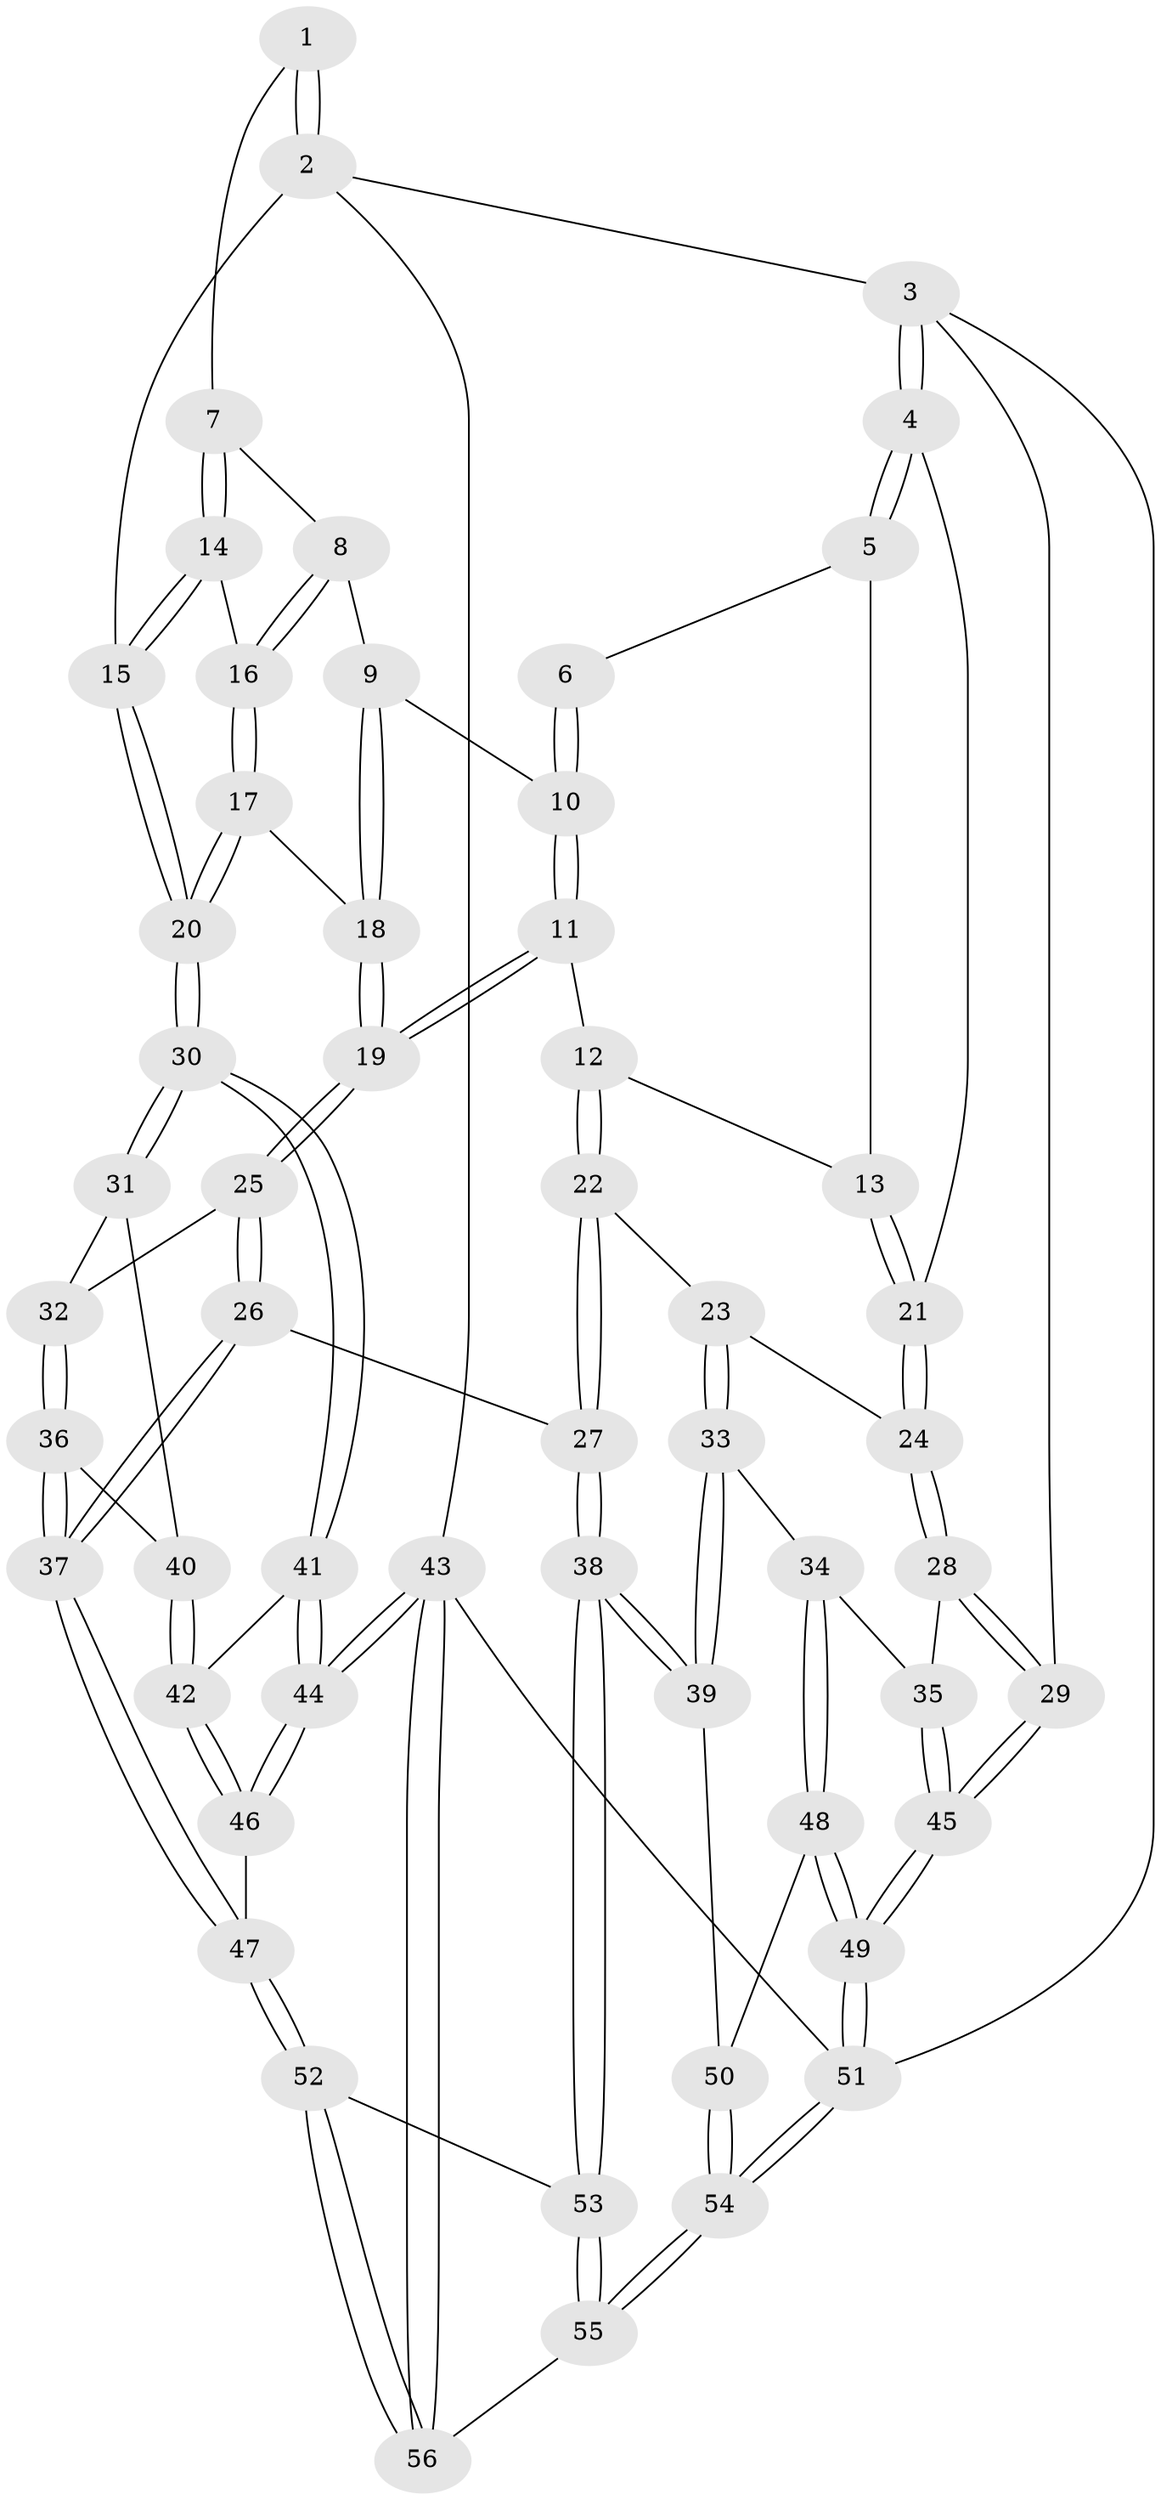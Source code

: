 // Generated by graph-tools (version 1.1) at 2025/03/03/09/25 03:03:29]
// undirected, 56 vertices, 137 edges
graph export_dot {
graph [start="1"]
  node [color=gray90,style=filled];
  1 [pos="+0.6825863054851901+0"];
  2 [pos="+1+0"];
  3 [pos="+0+0"];
  4 [pos="+0+0"];
  5 [pos="+0.292398343497028+0"];
  6 [pos="+0.3000010112010866+0"];
  7 [pos="+0.7129662322642034+0.05672084456267483"];
  8 [pos="+0.7121860214517081+0.05911168648810165"];
  9 [pos="+0.707181978056936+0.07072655900068912"];
  10 [pos="+0.5235503321476761+0.17487713756840312"];
  11 [pos="+0.4916667517529781+0.25297570870900954"];
  12 [pos="+0.45962657548851743+0.27004453875826334"];
  13 [pos="+0.28802941876314825+0.2242153359081387"];
  14 [pos="+1+0.12528365323774654"];
  15 [pos="+1+0"];
  16 [pos="+0.9075262594403276+0.23788751219611276"];
  17 [pos="+0.8476969595145993+0.33570989557590936"];
  18 [pos="+0.753563101751564+0.3601840573285861"];
  19 [pos="+0.7412895023602541+0.3733610846125604"];
  20 [pos="+1+0.5016661594944006"];
  21 [pos="+0.18417648687207697+0.309517698516518"];
  22 [pos="+0.44484941996648775+0.49027566803916783"];
  23 [pos="+0.18430433014325004+0.41184247454545614"];
  24 [pos="+0.15777627250149132+0.38673086307315946"];
  25 [pos="+0.7318351196210886+0.40888994499380604"];
  26 [pos="+0.6274722849780682+0.5801659646907591"];
  27 [pos="+0.5045629625518812+0.5817404838783053"];
  28 [pos="+0+0.4671220018409358"];
  29 [pos="+0+0.47536566630433985"];
  30 [pos="+1+0.5165553300629392"];
  31 [pos="+1+0.5456368678829644"];
  32 [pos="+0.9012824579305531+0.5392167375029122"];
  33 [pos="+0.24099365639814643+0.6171907868648038"];
  34 [pos="+0.12423959861750342+0.6496251262618943"];
  35 [pos="+0.10284673719779437+0.6351893794366947"];
  36 [pos="+0.8236661881595875+0.6340776925173388"];
  37 [pos="+0.7063542582657563+0.6806497530150791"];
  38 [pos="+0.3747967439065675+0.7192231546720101"];
  39 [pos="+0.364432855248852+0.7188827678295013"];
  40 [pos="+0.887995166626796+0.6404623873923931"];
  41 [pos="+1+0.6281808153783549"];
  42 [pos="+0.9278942532226183+0.68066593563095"];
  43 [pos="+1+1"];
  44 [pos="+1+1"];
  45 [pos="+0+1"];
  46 [pos="+0.8226299110566828+0.8139769442929721"];
  47 [pos="+0.7418514939252979+0.795762348639587"];
  48 [pos="+0.1271616572171813+0.7029906653539093"];
  49 [pos="+0+1"];
  50 [pos="+0.255655021244402+0.7798996670955909"];
  51 [pos="+0+1"];
  52 [pos="+0.7137888132074585+0.8368647786517582"];
  53 [pos="+0.5152447240814517+1"];
  54 [pos="+0+1"];
  55 [pos="+0.4984111303496591+1"];
  56 [pos="+1+1"];
  1 -- 2;
  1 -- 2;
  1 -- 7;
  2 -- 3;
  2 -- 15;
  2 -- 43;
  3 -- 4;
  3 -- 4;
  3 -- 29;
  3 -- 51;
  4 -- 5;
  4 -- 5;
  4 -- 21;
  5 -- 6;
  5 -- 13;
  6 -- 10;
  6 -- 10;
  7 -- 8;
  7 -- 14;
  7 -- 14;
  8 -- 9;
  8 -- 16;
  8 -- 16;
  9 -- 10;
  9 -- 18;
  9 -- 18;
  10 -- 11;
  10 -- 11;
  11 -- 12;
  11 -- 19;
  11 -- 19;
  12 -- 13;
  12 -- 22;
  12 -- 22;
  13 -- 21;
  13 -- 21;
  14 -- 15;
  14 -- 15;
  14 -- 16;
  15 -- 20;
  15 -- 20;
  16 -- 17;
  16 -- 17;
  17 -- 18;
  17 -- 20;
  17 -- 20;
  18 -- 19;
  18 -- 19;
  19 -- 25;
  19 -- 25;
  20 -- 30;
  20 -- 30;
  21 -- 24;
  21 -- 24;
  22 -- 23;
  22 -- 27;
  22 -- 27;
  23 -- 24;
  23 -- 33;
  23 -- 33;
  24 -- 28;
  24 -- 28;
  25 -- 26;
  25 -- 26;
  25 -- 32;
  26 -- 27;
  26 -- 37;
  26 -- 37;
  27 -- 38;
  27 -- 38;
  28 -- 29;
  28 -- 29;
  28 -- 35;
  29 -- 45;
  29 -- 45;
  30 -- 31;
  30 -- 31;
  30 -- 41;
  30 -- 41;
  31 -- 32;
  31 -- 40;
  32 -- 36;
  32 -- 36;
  33 -- 34;
  33 -- 39;
  33 -- 39;
  34 -- 35;
  34 -- 48;
  34 -- 48;
  35 -- 45;
  35 -- 45;
  36 -- 37;
  36 -- 37;
  36 -- 40;
  37 -- 47;
  37 -- 47;
  38 -- 39;
  38 -- 39;
  38 -- 53;
  38 -- 53;
  39 -- 50;
  40 -- 42;
  40 -- 42;
  41 -- 42;
  41 -- 44;
  41 -- 44;
  42 -- 46;
  42 -- 46;
  43 -- 44;
  43 -- 44;
  43 -- 56;
  43 -- 56;
  43 -- 51;
  44 -- 46;
  44 -- 46;
  45 -- 49;
  45 -- 49;
  46 -- 47;
  47 -- 52;
  47 -- 52;
  48 -- 49;
  48 -- 49;
  48 -- 50;
  49 -- 51;
  49 -- 51;
  50 -- 54;
  50 -- 54;
  51 -- 54;
  51 -- 54;
  52 -- 53;
  52 -- 56;
  52 -- 56;
  53 -- 55;
  53 -- 55;
  54 -- 55;
  54 -- 55;
  55 -- 56;
}
